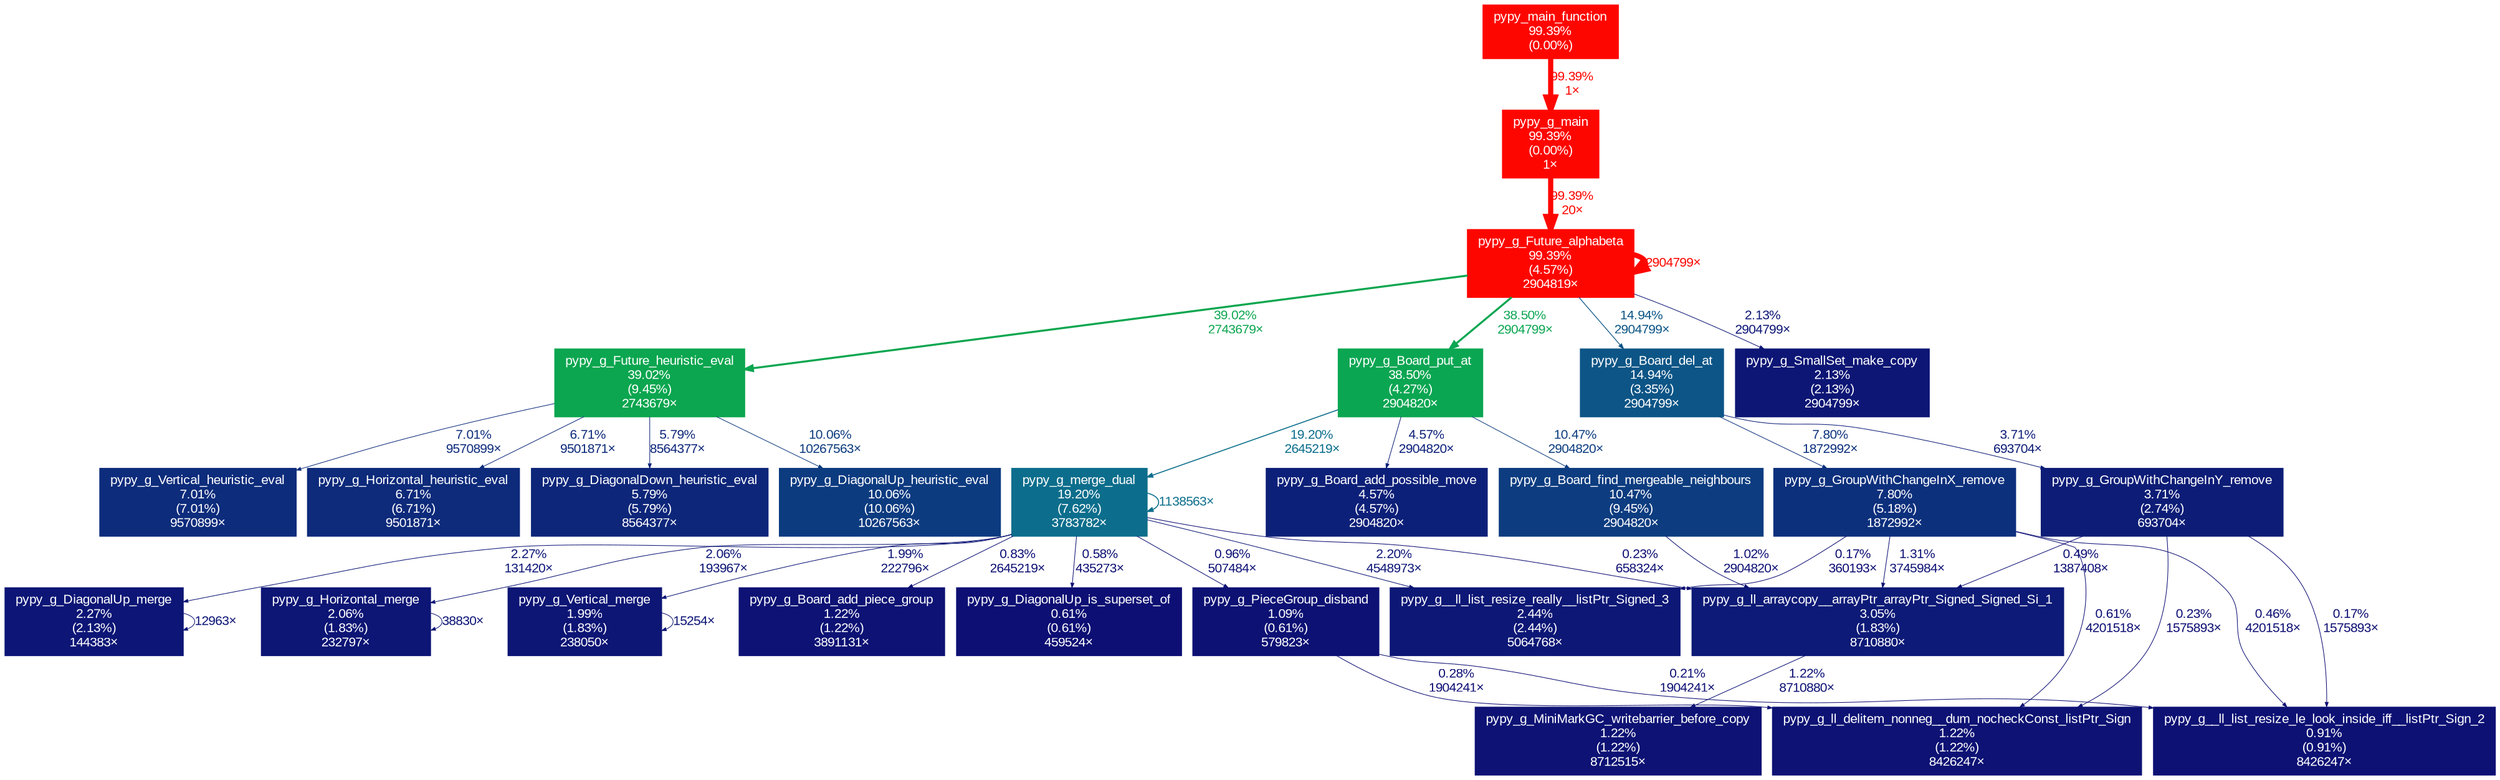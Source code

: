 digraph {
	graph [ranksep=0.25, fontname=Arial, nodesep=0.125];
	node [fontname=Arial, style=filled, height=0, width=0, shape=box, fontcolor=white];
	edge [fontname=Arial];
	1 [color="#fe0600", fontcolor="#ffffff", fontsize="10.00", label="pypy_main_function\n99.39%\n(0.00%)"];
	1 -> 2 [color="#fe0600", label="99.39%\n1×", arrowsize="1.00", fontsize="10.00", fontcolor="#fe0600", labeldistance="3.98", penwidth="3.98"];
	2 [color="#fe0600", fontcolor="#ffffff", fontsize="10.00", label="pypy_g_main\n99.39%\n(0.00%)\n1×"];
	2 -> 3 [color="#fe0600", label="99.39%\n20×", arrowsize="1.00", fontsize="10.00", fontcolor="#fe0600", labeldistance="3.98", penwidth="3.98"];
	3 [color="#fe0600", fontcolor="#ffffff", fontsize="10.00", label="pypy_g_Future_alphabeta\n99.39%\n(4.57%)\n2904819×"];
	3 -> 3 [color="#fe0600", label="2904799×", arrowsize="1.00", fontsize="10.00", fontcolor="#fe0600", labeldistance="3.98", penwidth="3.98"];
	3 -> 4 [color="#0ba64f", label="39.02%\n2743679×", arrowsize="0.62", fontsize="10.00", fontcolor="#0ba64f", labeldistance="1.56", penwidth="1.56"];
	3 -> 5 [color="#0ba652", label="38.50%\n2904799×", arrowsize="0.62", fontsize="10.00", fontcolor="#0ba652", labeldistance="1.54", penwidth="1.54"];
	3 -> 7 [color="#0c5586", label="14.94%\n2904799×", arrowsize="0.39", fontsize="10.00", fontcolor="#0c5586", labeldistance="0.60", penwidth="0.60"];
	3 -> 19 [color="#0d1675", label="2.13%\n2904799×", arrowsize="0.35", fontsize="10.00", fontcolor="#0d1675", labeldistance="0.50", penwidth="0.50"];
	4 [color="#0ba64f", fontcolor="#ffffff", fontsize="10.00", label="pypy_g_Future_heuristic_eval\n39.02%\n(9.45%)\n2743679×"];
	4 -> 9 [color="#0d3b80", label="10.06%\n10267563×", arrowsize="0.35", fontsize="10.00", fontcolor="#0d3b80", labeldistance="0.50", penwidth="0.50"];
	4 -> 11 [color="#0d2c7c", label="7.01%\n9570899×", arrowsize="0.35", fontsize="10.00", fontcolor="#0d2c7c", labeldistance="0.50", penwidth="0.50"];
	4 -> 12 [color="#0d2a7b", label="6.71%\n9501871×", arrowsize="0.35", fontsize="10.00", fontcolor="#0d2a7b", labeldistance="0.50", penwidth="0.50"];
	4 -> 13 [color="#0d267a", label="5.79%\n8564377×", arrowsize="0.35", fontsize="10.00", fontcolor="#0d267a", labeldistance="0.50", penwidth="0.50"];
	5 [color="#0ba652", fontcolor="#ffffff", fontsize="10.00", label="pypy_g_Board_put_at\n38.50%\n(4.27%)\n2904820×"];
	5 -> 6 [color="#0c6e8c", label="19.20%\n2645219×", arrowsize="0.44", fontsize="10.00", fontcolor="#0c6e8c", labeldistance="0.77", penwidth="0.77"];
	5 -> 8 [color="#0d3d80", label="10.47%\n2904820×", arrowsize="0.35", fontsize="10.00", fontcolor="#0d3d80", labeldistance="0.50", penwidth="0.50"];
	5 -> 14 [color="#0d2079", label="4.57%\n2904820×", arrowsize="0.35", fontsize="10.00", fontcolor="#0d2079", labeldistance="0.50", penwidth="0.50"];
	6 [color="#0c6e8c", fontcolor="#ffffff", fontsize="10.00", label="pypy_g_merge_dual\n19.20%\n(7.62%)\n3783782×"];
	6 -> 6 [color="#0c6e8c", label="1138563×", arrowsize="0.44", fontsize="10.00", fontcolor="#0c6e8c", labeldistance="0.77", penwidth="0.77"];
	6 -> 16 [color="#0d0e73", label="0.23%\n658324×", arrowsize="0.35", fontsize="10.00", fontcolor="#0d0e73", labeldistance="0.50", penwidth="0.50"];
	6 -> 17 [color="#0d1676", label="2.20%\n4548973×", arrowsize="0.35", fontsize="10.00", fontcolor="#0d1676", labeldistance="0.50", penwidth="0.50"];
	6 -> 18 [color="#0d1676", label="2.27%\n131420×", arrowsize="0.35", fontsize="10.00", fontcolor="#0d1676", labeldistance="0.50", penwidth="0.50"];
	6 -> 20 [color="#0d1575", label="2.06%\n193967×", arrowsize="0.35", fontsize="10.00", fontcolor="#0d1575", labeldistance="0.50", penwidth="0.50"];
	6 -> 21 [color="#0d1575", label="1.99%\n222796×", arrowsize="0.35", fontsize="10.00", fontcolor="#0d1575", labeldistance="0.50", penwidth="0.50"];
	6 -> 22 [color="#0d1074", label="0.83%\n2645219×", arrowsize="0.35", fontsize="10.00", fontcolor="#0d1074", labeldistance="0.50", penwidth="0.50"];
	6 -> 25 [color="#0d1174", label="0.96%\n507484×", arrowsize="0.35", fontsize="10.00", fontcolor="#0d1174", labeldistance="0.50", penwidth="0.50"];
	6 -> 27 [color="#0d0f73", label="0.58%\n435273×", arrowsize="0.35", fontsize="10.00", fontcolor="#0d0f73", labeldistance="0.50", penwidth="0.50"];
	7 [color="#0c5586", fontcolor="#ffffff", fontsize="10.00", label="pypy_g_Board_del_at\n14.94%\n(3.35%)\n2904799×"];
	7 -> 10 [color="#0d307d", label="7.80%\n1872992×", arrowsize="0.35", fontsize="10.00", fontcolor="#0d307d", labeldistance="0.50", penwidth="0.50"];
	7 -> 15 [color="#0d1d77", label="3.71%\n693704×", arrowsize="0.35", fontsize="10.00", fontcolor="#0d1d77", labeldistance="0.50", penwidth="0.50"];
	8 [color="#0d3d80", fontcolor="#ffffff", fontsize="10.00", label="pypy_g_Board_find_mergeable_neighbours\n10.47%\n(9.45%)\n2904820×"];
	8 -> 16 [color="#0d1174", label="1.02%\n2904820×", arrowsize="0.35", fontsize="10.00", fontcolor="#0d1174", labeldistance="0.50", penwidth="0.50"];
	9 [color="#0d3b80", fontcolor="#ffffff", fontsize="10.00", label="pypy_g_DiagonalUp_heuristic_eval\n10.06%\n(10.06%)\n10267563×"];
	10 [color="#0d307d", fontcolor="#ffffff", fontsize="10.00", label="pypy_g_GroupWithChangeInX_remove\n7.80%\n(5.18%)\n1872992×"];
	10 -> 16 [color="#0d1274", label="1.31%\n3745984×", arrowsize="0.35", fontsize="10.00", fontcolor="#0d1274", labeldistance="0.50", penwidth="0.50"];
	10 -> 17 [color="#0d0d73", label="0.17%\n360193×", arrowsize="0.35", fontsize="10.00", fontcolor="#0d0d73", labeldistance="0.50", penwidth="0.50"];
	10 -> 24 [color="#0d0f74", label="0.61%\n4201518×", arrowsize="0.35", fontsize="10.00", fontcolor="#0d0f74", labeldistance="0.50", penwidth="0.50"];
	10 -> 26 [color="#0d0f73", label="0.46%\n4201518×", arrowsize="0.35", fontsize="10.00", fontcolor="#0d0f73", labeldistance="0.50", penwidth="0.50"];
	11 [color="#0d2c7c", fontcolor="#ffffff", fontsize="10.00", label="pypy_g_Vertical_heuristic_eval\n7.01%\n(7.01%)\n9570899×"];
	12 [color="#0d2a7b", fontcolor="#ffffff", fontsize="10.00", label="pypy_g_Horizontal_heuristic_eval\n6.71%\n(6.71%)\n9501871×"];
	13 [color="#0d267a", fontcolor="#ffffff", fontsize="10.00", label="pypy_g_DiagonalDown_heuristic_eval\n5.79%\n(5.79%)\n8564377×"];
	14 [color="#0d2079", fontcolor="#ffffff", fontsize="10.00", label="pypy_g_Board_add_possible_move\n4.57%\n(4.57%)\n2904820×"];
	15 [color="#0d1d77", fontcolor="#ffffff", fontsize="10.00", label="pypy_g_GroupWithChangeInY_remove\n3.71%\n(2.74%)\n693704×"];
	15 -> 16 [color="#0d0f73", label="0.49%\n1387408×", arrowsize="0.35", fontsize="10.00", fontcolor="#0d0f73", labeldistance="0.50", penwidth="0.50"];
	15 -> 24 [color="#0d0e73", label="0.23%\n1575893×", arrowsize="0.35", fontsize="10.00", fontcolor="#0d0e73", labeldistance="0.50", penwidth="0.50"];
	15 -> 26 [color="#0d0d73", label="0.17%\n1575893×", arrowsize="0.35", fontsize="10.00", fontcolor="#0d0d73", labeldistance="0.50", penwidth="0.50"];
	16 [color="#0d1a77", fontcolor="#ffffff", fontsize="10.00", label="pypy_g_ll_arraycopy__arrayPtr_arrayPtr_Signed_Signed_Si_1\n3.05%\n(1.83%)\n8710880×"];
	16 -> 23 [color="#0d1274", label="1.22%\n8710880×", arrowsize="0.35", fontsize="10.00", fontcolor="#0d1274", labeldistance="0.50", penwidth="0.50"];
	17 [color="#0d1776", fontcolor="#ffffff", fontsize="10.00", label="pypy_g__ll_list_resize_really__listPtr_Signed_3\n2.44%\n(2.44%)\n5064768×"];
	18 [color="#0d1676", fontcolor="#ffffff", fontsize="10.00", label="pypy_g_DiagonalUp_merge\n2.27%\n(2.13%)\n144383×"];
	18 -> 18 [color="#0d1676", label="12963×", arrowsize="0.35", fontsize="10.00", fontcolor="#0d1676", labeldistance="0.50", penwidth="0.50"];
	19 [color="#0d1675", fontcolor="#ffffff", fontsize="10.00", label="pypy_g_SmallSet_make_copy\n2.13%\n(2.13%)\n2904799×"];
	20 [color="#0d1575", fontcolor="#ffffff", fontsize="10.00", label="pypy_g_Horizontal_merge\n2.06%\n(1.83%)\n232797×"];
	20 -> 20 [color="#0d1575", label="38830×", arrowsize="0.35", fontsize="10.00", fontcolor="#0d1575", labeldistance="0.50", penwidth="0.50"];
	21 [color="#0d1575", fontcolor="#ffffff", fontsize="10.00", label="pypy_g_Vertical_merge\n1.99%\n(1.83%)\n238050×"];
	21 -> 21 [color="#0d1575", label="15254×", arrowsize="0.35", fontsize="10.00", fontcolor="#0d1575", labeldistance="0.50", penwidth="0.50"];
	22 [color="#0d1274", fontcolor="#ffffff", fontsize="10.00", label="pypy_g_Board_add_piece_group\n1.22%\n(1.22%)\n3891131×"];
	23 [color="#0d1274", fontcolor="#ffffff", fontsize="10.00", label="pypy_g_MiniMarkGC_writebarrier_before_copy\n1.22%\n(1.22%)\n8712515×"];
	24 [color="#0d1274", fontcolor="#ffffff", fontsize="10.00", label="pypy_g_ll_delitem_nonneg__dum_nocheckConst_listPtr_Sign\n1.22%\n(1.22%)\n8426247×"];
	25 [color="#0d1174", fontcolor="#ffffff", fontsize="10.00", label="pypy_g_PieceGroup_disband\n1.09%\n(0.61%)\n579823×"];
	25 -> 24 [color="#0d0e73", label="0.28%\n1904241×", arrowsize="0.35", fontsize="10.00", fontcolor="#0d0e73", labeldistance="0.50", penwidth="0.50"];
	25 -> 26 [color="#0d0e73", label="0.21%\n1904241×", arrowsize="0.35", fontsize="10.00", fontcolor="#0d0e73", labeldistance="0.50", penwidth="0.50"];
	26 [color="#0d1174", fontcolor="#ffffff", fontsize="10.00", label="pypy_g__ll_list_resize_le_look_inside_iff__listPtr_Sign_2\n0.91%\n(0.91%)\n8426247×"];
	27 [color="#0d0f74", fontcolor="#ffffff", fontsize="10.00", label="pypy_g_DiagonalUp_is_superset_of\n0.61%\n(0.61%)\n459524×"];
}
